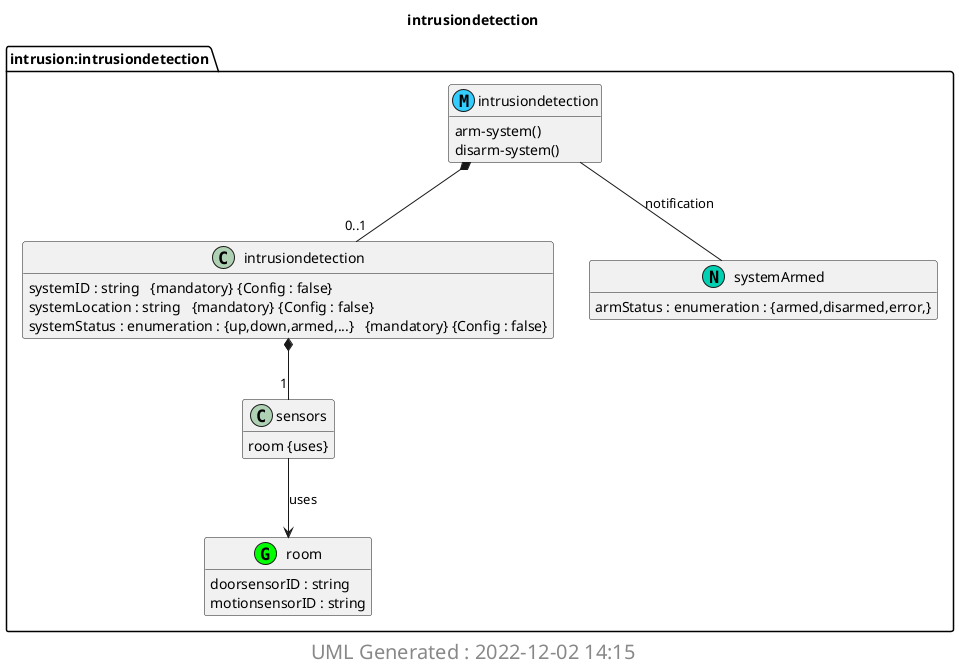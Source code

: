 'Download plantuml from http://plantuml.sourceforge.net/ 
'Generate png with java -jar plantuml.jar <file> 
'Output in img/<module>.png 
'If Java spits out memory error increase heap size with java -Xmx1024m  -jar plantuml.jar <file> 
@startuml img/intrusiondetection.png 
hide empty fields 
hide empty methods 
hide <<case>> circle
hide <<augment>> circle
hide <<choice>> circle
hide <<leafref>> stereotype
hide <<leafref>> circle
hide stereotypes 
page 1x1 
Title intrusiondetection 
package "intrusion:intrusiondetection" as intrusion_intrusiondetection { 
class "intrusiondetection" as intrusiondetection << (M, #33CCFF) module>> 
class "room" as intrusiondetection_I_room_grouping <<(G,Lime) grouping>> 
intrusiondetection_I_room_grouping : doorsensorID : string  
intrusiondetection_I_room_grouping : motionsensorID : string  
class "intrusiondetection" as  intrusiondetection_I_intrusiondetection <<container>> 
intrusiondetection *-- "0..1" intrusiondetection_I_intrusiondetection 
intrusiondetection_I_intrusiondetection : systemID : string   {mandatory} {Config : false}
intrusiondetection_I_intrusiondetection : systemLocation : string   {mandatory} {Config : false}
intrusiondetection_I_intrusiondetection : systemStatus : enumeration : {up,down,armed,...}   {mandatory} {Config : false}
class "sensors" as  intrusiondetection_I_intrusiondetection_I_sensors <<container>> 
intrusiondetection_I_intrusiondetection *-- "1" intrusiondetection_I_intrusiondetection_I_sensors 
intrusiondetection_I_intrusiondetection_I_sensors : room {uses} 
intrusiondetection : arm-system()
intrusiondetection : disarm-system()
class "systemArmed" as intrusiondetection_I_systemArmed << (N,#00D1B2) notification>> 
intrusiondetection -- intrusiondetection_I_systemArmed : notification 
intrusiondetection_I_systemArmed : armStatus : enumeration : {armed,disarmed,error,}  
} 

intrusiondetection_I_intrusiondetection_I_sensors --> intrusiondetection_I_room_grouping : uses 
center footer
 <size:20> UML Generated : 2022-12-02 14:15 </size>
 endfooter 
@enduml 
